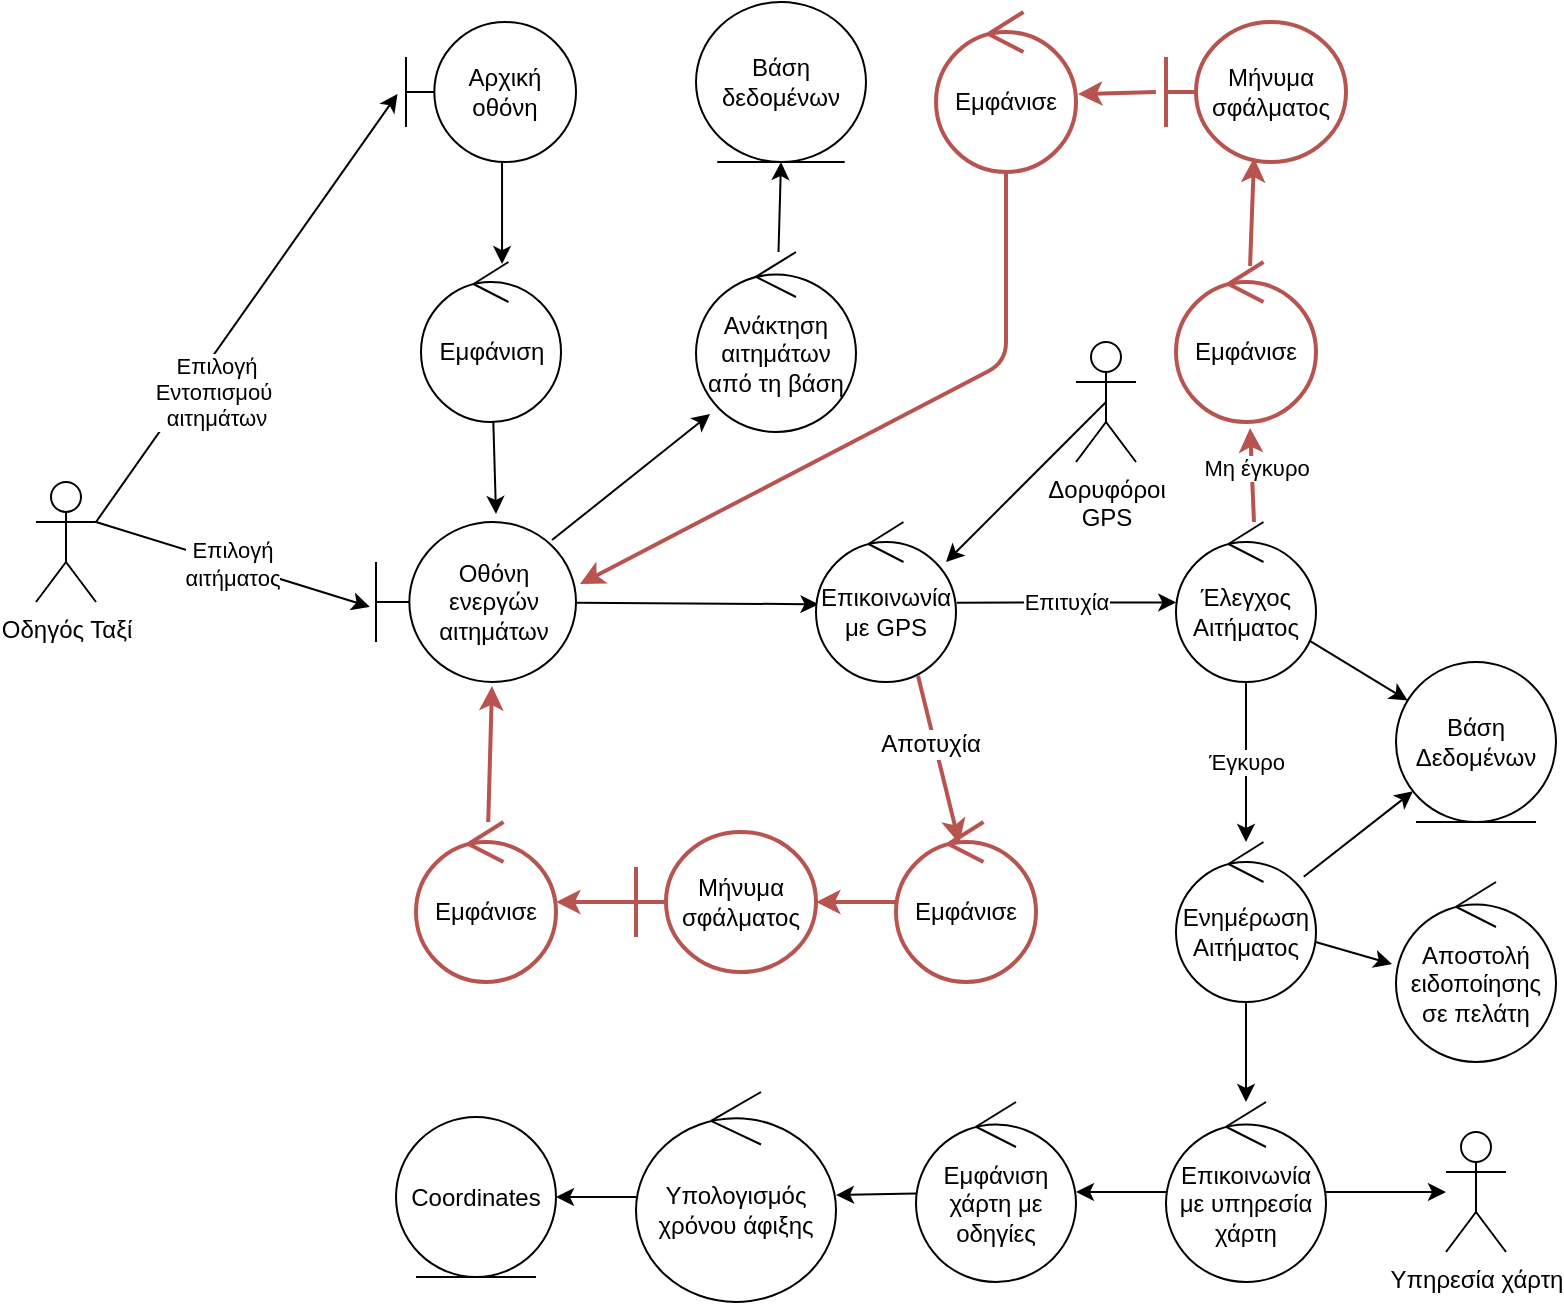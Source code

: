 <mxfile>
    <diagram id="HZ-KQJHCBMyUMtJh_XOQ" name="Page-1">
        <mxGraphModel dx="2034" dy="1139" grid="1" gridSize="10" guides="1" tooltips="1" connect="1" arrows="1" fold="1" page="1" pageScale="1" pageWidth="850" pageHeight="1100" math="0" shadow="0">
            <root>
                <mxCell id="0"/>
                <mxCell id="1" parent="0"/>
                <mxCell id="35" value="" style="edgeStyle=none;html=1;entryX=-0.05;entryY=0.514;entryDx=0;entryDy=0;entryPerimeter=0;exitX=1;exitY=0.333;exitDx=0;exitDy=0;exitPerimeter=0;" parent="1" source="2" target="34" edge="1">
                    <mxGeometry relative="1" as="geometry"/>
                </mxCell>
                <mxCell id="37" value="Επιλογή&lt;br&gt;Εντοπισμού&amp;nbsp;&lt;br&gt;αιτημάτων" style="edgeLabel;html=1;align=center;verticalAlign=middle;resizable=0;points=[];" parent="35" vertex="1" connectable="0">
                    <mxGeometry x="-0.4" y="-2" relative="1" as="geometry">
                        <mxPoint x="13" y="-2" as="offset"/>
                    </mxGeometry>
                </mxCell>
                <mxCell id="50" value="Επιλογή&lt;br&gt;αιτήματος" style="edgeStyle=none;html=1;exitX=1;exitY=0.333;exitDx=0;exitDy=0;exitPerimeter=0;entryX=-0.031;entryY=0.53;entryDx=0;entryDy=0;entryPerimeter=0;" parent="1" source="2" target="3" edge="1">
                    <mxGeometry relative="1" as="geometry"/>
                </mxCell>
                <mxCell id="2" value="Οδηγός Ταξί" style="shape=umlActor;verticalLabelPosition=bottom;verticalAlign=top;html=1;" parent="1" vertex="1">
                    <mxGeometry x="-40" y="420" width="30" height="60" as="geometry"/>
                </mxCell>
                <mxCell id="6" style="edgeStyle=none;html=1;entryX=0.018;entryY=0.514;entryDx=0;entryDy=0;entryPerimeter=0;" parent="1" source="3" target="71" edge="1">
                    <mxGeometry relative="1" as="geometry">
                        <mxPoint x="350" y="510" as="targetPoint"/>
                    </mxGeometry>
                </mxCell>
                <mxCell id="128" style="edgeStyle=none;html=1;entryX=0.088;entryY=0.9;entryDx=0;entryDy=0;entryPerimeter=0;exitX=0.88;exitY=0.113;exitDx=0;exitDy=0;exitPerimeter=0;" edge="1" parent="1" source="3" target="124">
                    <mxGeometry relative="1" as="geometry"/>
                </mxCell>
                <mxCell id="3" value="Οθόνη ενεργών αιτημάτων" style="shape=umlBoundary;whiteSpace=wrap;html=1;" parent="1" vertex="1">
                    <mxGeometry x="130" y="440" width="100" height="80" as="geometry"/>
                </mxCell>
                <mxCell id="7" value="Επιτυχία" style="edgeStyle=none;html=1;entryX=0.002;entryY=0.503;entryDx=0;entryDy=0;entryPerimeter=0;exitX=1.005;exitY=0.504;exitDx=0;exitDy=0;exitPerimeter=0;" parent="1" source="71" target="11" edge="1">
                    <mxGeometry relative="1" as="geometry">
                        <mxPoint x="528.32" y="481.92" as="targetPoint"/>
                        <mxPoint x="424.997" y="510.526" as="sourcePoint"/>
                    </mxGeometry>
                </mxCell>
                <mxCell id="14" value="" style="edgeStyle=none;html=1;" parent="1" source="11" target="13" edge="1">
                    <mxGeometry relative="1" as="geometry"/>
                </mxCell>
                <mxCell id="16" value="Έγκυρο" style="edgeStyle=none;html=1;" parent="1" source="11" target="15" edge="1">
                    <mxGeometry relative="1" as="geometry"/>
                </mxCell>
                <mxCell id="11" value="Έλεγχος Αιτήματος" style="ellipse;shape=umlControl;whiteSpace=wrap;html=1;" parent="1" vertex="1">
                    <mxGeometry x="530" y="440" width="70" height="80" as="geometry"/>
                </mxCell>
                <mxCell id="13" value="Βάση Δεδομένων" style="ellipse;shape=umlEntity;whiteSpace=wrap;html=1;" parent="1" vertex="1">
                    <mxGeometry x="640" y="510" width="80" height="80" as="geometry"/>
                </mxCell>
                <mxCell id="17" style="edgeStyle=none;html=1;" parent="1" source="15" target="13" edge="1">
                    <mxGeometry relative="1" as="geometry"/>
                </mxCell>
                <mxCell id="112" value="" style="edgeStyle=none;html=1;endArrow=classic;endFill=1;" parent="1" source="15" target="111" edge="1">
                    <mxGeometry relative="1" as="geometry"/>
                </mxCell>
                <mxCell id="131" style="edgeStyle=none;html=1;entryX=-0.025;entryY=0.456;entryDx=0;entryDy=0;entryPerimeter=0;" edge="1" parent="1" source="15" target="122">
                    <mxGeometry relative="1" as="geometry"/>
                </mxCell>
                <mxCell id="15" value="Ενημέρωση Αιτήματος" style="ellipse;shape=umlControl;whiteSpace=wrap;html=1;" parent="1" vertex="1">
                    <mxGeometry x="530" y="600" width="70" height="80" as="geometry"/>
                </mxCell>
                <mxCell id="38" value="Εμφάνιση" style="ellipse;shape=umlControl;whiteSpace=wrap;html=1;" parent="1" vertex="1">
                    <mxGeometry x="152.5" y="310" width="70" height="80" as="geometry"/>
                </mxCell>
                <mxCell id="103" style="edgeStyle=none;html=1;entryX=0.929;entryY=0.25;entryDx=0;entryDy=0;entryPerimeter=0;exitX=0.5;exitY=0.5;exitDx=0;exitDy=0;exitPerimeter=0;" parent="1" source="45" target="71" edge="1">
                    <mxGeometry relative="1" as="geometry"/>
                </mxCell>
                <mxCell id="45" value="Δορυφόροι&lt;br&gt;GPS" style="shape=umlActor;verticalLabelPosition=bottom;verticalAlign=top;html=1;" parent="1" vertex="1">
                    <mxGeometry x="480" y="350" width="30" height="60" as="geometry"/>
                </mxCell>
                <mxCell id="127" style="edgeStyle=none;html=1;entryX=0.579;entryY=0.013;entryDx=0;entryDy=0;entryPerimeter=0;exitX=0.565;exitY=1;exitDx=0;exitDy=0;exitPerimeter=0;" edge="1" parent="1" source="34" target="38">
                    <mxGeometry relative="1" as="geometry"/>
                </mxCell>
                <mxCell id="34" value="Αρχική οθόνη" style="shape=umlBoundary;whiteSpace=wrap;html=1;" parent="1" vertex="1">
                    <mxGeometry x="145" y="190" width="85" height="70" as="geometry"/>
                </mxCell>
                <mxCell id="49" style="edgeStyle=none;html=1;entryX=0.6;entryY=-0.05;entryDx=0;entryDy=0;entryPerimeter=0;" parent="1" source="38" target="3" edge="1">
                    <mxGeometry relative="1" as="geometry"/>
                </mxCell>
                <mxCell id="71" value="Επικοινωνία με GPS" style="ellipse;shape=umlControl;whiteSpace=wrap;html=1;" parent="1" vertex="1">
                    <mxGeometry x="350" y="440" width="70" height="80" as="geometry"/>
                </mxCell>
                <mxCell id="87" style="edgeStyle=none;html=1;strokeWidth=2;fontSize=12;fillColor=none;strokeColor=#b85450;exitX=0.557;exitY=0;exitDx=0;exitDy=0;exitPerimeter=0;entryX=0.529;entryY=1.038;entryDx=0;entryDy=0;entryPerimeter=0;" parent="1" source="11" target="89" edge="1">
                    <mxGeometry relative="1" as="geometry">
                        <mxPoint x="401.0" y="680" as="sourcePoint"/>
                        <mxPoint x="670" y="420" as="targetPoint"/>
                        <Array as="points"/>
                    </mxGeometry>
                </mxCell>
                <mxCell id="88" value="Μη έγκυρο" style="edgeLabel;html=1;align=center;verticalAlign=middle;resizable=0;points=[];" parent="87" connectable="0" vertex="1">
                    <mxGeometry x="0.455" y="-3" relative="1" as="geometry">
                        <mxPoint x="-1" y="7" as="offset"/>
                    </mxGeometry>
                </mxCell>
                <mxCell id="89" value="Εμφάνισε" style="ellipse;shape=umlControl;whiteSpace=wrap;html=1;fillColor=none;strokeColor=#b85450;strokeWidth=2;" parent="1" vertex="1">
                    <mxGeometry x="530" y="310" width="70" height="80" as="geometry"/>
                </mxCell>
                <mxCell id="90" style="edgeStyle=none;html=1;strokeWidth=2;fontSize=12;fillColor=none;strokeColor=#b85450;exitX=0.529;exitY=0.025;exitDx=0;exitDy=0;exitPerimeter=0;entryX=0.489;entryY=0.971;entryDx=0;entryDy=0;entryPerimeter=0;" parent="1" source="89" target="91" edge="1">
                    <mxGeometry relative="1" as="geometry">
                        <mxPoint x="460" y="712.5" as="sourcePoint"/>
                        <mxPoint x="370" y="610" as="targetPoint"/>
                        <Array as="points"/>
                    </mxGeometry>
                </mxCell>
                <mxCell id="91" value="Μήνυμα σφάλματος" style="shape=umlBoundary;whiteSpace=wrap;html=1;fillColor=none;strokeColor=#b85450;strokeWidth=2;" parent="1" vertex="1">
                    <mxGeometry x="525" y="190.0" width="90" height="70" as="geometry"/>
                </mxCell>
                <mxCell id="92" value="Εμφάνισε" style="ellipse;shape=umlControl;whiteSpace=wrap;html=1;fillColor=none;strokeColor=#b85450;strokeWidth=2;" parent="1" vertex="1">
                    <mxGeometry x="410" y="185" width="70" height="80" as="geometry"/>
                </mxCell>
                <mxCell id="93" style="edgeStyle=none;html=1;strokeWidth=2;fontSize=12;fillColor=none;strokeColor=#b85450;exitX=-0.056;exitY=0.5;exitDx=0;exitDy=0;exitPerimeter=0;entryX=1.014;entryY=0.513;entryDx=0;entryDy=0;entryPerimeter=0;" parent="1" source="91" target="92" edge="1">
                    <mxGeometry relative="1" as="geometry">
                        <mxPoint x="260.0" y="660.97" as="sourcePoint"/>
                        <mxPoint x="218" y="608" as="targetPoint"/>
                        <Array as="points"/>
                    </mxGeometry>
                </mxCell>
                <mxCell id="94" style="edgeStyle=none;html=1;strokeWidth=2;fontSize=12;fillColor=none;strokeColor=#b85450;exitX=0.5;exitY=1.013;exitDx=0;exitDy=0;exitPerimeter=0;entryX=1.02;entryY=0.388;entryDx=0;entryDy=0;entryPerimeter=0;" parent="1" source="92" target="3" edge="1">
                    <mxGeometry relative="1" as="geometry">
                        <mxPoint x="250.97" y="550.97" as="sourcePoint"/>
                        <mxPoint x="210.0" y="550.0" as="targetPoint"/>
                        <Array as="points">
                            <mxPoint x="445" y="360"/>
                        </Array>
                    </mxGeometry>
                </mxCell>
                <mxCell id="96" value="Αποτυχία" style="edgeStyle=none;html=1;strokeWidth=2;fontSize=12;fillColor=none;strokeColor=#b85450;entryX=0.452;entryY=0.134;entryDx=0;entryDy=0;entryPerimeter=0;exitX=0.729;exitY=0.963;exitDx=0;exitDy=0;exitPerimeter=0;" parent="1" source="71" target="98" edge="1">
                    <mxGeometry x="-0.201" y="-2" relative="1" as="geometry">
                        <mxPoint x="640" y="350" as="sourcePoint"/>
                        <mxPoint x="500" y="350.0" as="targetPoint"/>
                        <Array as="points"/>
                        <mxPoint as="offset"/>
                    </mxGeometry>
                </mxCell>
                <mxCell id="107" value="" style="edgeStyle=none;html=1;endArrow=classic;endFill=1;fontSize=12;strokeColor=#b85450;strokeWidth=2;fillColor=none;" parent="1" source="98" target="106" edge="1">
                    <mxGeometry relative="1" as="geometry"/>
                </mxCell>
                <mxCell id="98" value="Εμφάνισε" style="ellipse;shape=umlControl;whiteSpace=wrap;html=1;fillColor=none;strokeColor=#b85450;strokeWidth=2;" parent="1" vertex="1">
                    <mxGeometry x="390" y="590" width="70" height="80" as="geometry"/>
                </mxCell>
                <mxCell id="109" value="" style="edgeStyle=none;html=1;endArrow=classic;endFill=1;fontSize=12;strokeColor=#b85450;strokeWidth=2;fillColor=none;" parent="1" source="106" target="108" edge="1">
                    <mxGeometry relative="1" as="geometry"/>
                </mxCell>
                <mxCell id="106" value="Μήνυμα σφάλματος" style="shape=umlBoundary;whiteSpace=wrap;html=1;fillColor=none;strokeColor=#b85450;strokeWidth=2;" parent="1" vertex="1">
                    <mxGeometry x="260" y="595.0" width="90" height="70" as="geometry"/>
                </mxCell>
                <mxCell id="110" style="edgeStyle=none;html=1;entryX=0.58;entryY=1.025;entryDx=0;entryDy=0;entryPerimeter=0;endArrow=classic;endFill=1;fontSize=12;strokeColor=#b85450;strokeWidth=2;fillColor=none;" parent="1" source="108" target="3" edge="1">
                    <mxGeometry relative="1" as="geometry"/>
                </mxCell>
                <mxCell id="108" value="Εμφάνισε" style="ellipse;shape=umlControl;whiteSpace=wrap;html=1;fillColor=none;strokeColor=#b85450;strokeWidth=2;" parent="1" vertex="1">
                    <mxGeometry x="150" y="590" width="70" height="80" as="geometry"/>
                </mxCell>
                <mxCell id="114" value="" style="edgeStyle=none;html=1;endArrow=classic;endFill=1;" parent="1" source="111" target="113" edge="1">
                    <mxGeometry relative="1" as="geometry"/>
                </mxCell>
                <mxCell id="116" value="" style="edgeStyle=none;html=1;endArrow=classic;endFill=1;" parent="1" source="111" target="115" edge="1">
                    <mxGeometry relative="1" as="geometry"/>
                </mxCell>
                <mxCell id="111" value="Επικοινωνία με υπηρεσία χάρτη" style="ellipse;shape=umlControl;whiteSpace=wrap;html=1;" parent="1" vertex="1">
                    <mxGeometry x="525" y="730" width="80" height="90" as="geometry"/>
                </mxCell>
                <mxCell id="118" value="" style="edgeStyle=none;html=1;endArrow=classic;endFill=1;" parent="1" source="113" target="117" edge="1">
                    <mxGeometry relative="1" as="geometry"/>
                </mxCell>
                <mxCell id="113" value="Εμφάνιση χάρτη με οδηγίες" style="ellipse;shape=umlControl;whiteSpace=wrap;html=1;" parent="1" vertex="1">
                    <mxGeometry x="400" y="730" width="80" height="90" as="geometry"/>
                </mxCell>
                <mxCell id="115" value="Υπηρεσία χάρτη" style="shape=umlActor;verticalLabelPosition=bottom;verticalAlign=top;html=1;" parent="1" vertex="1">
                    <mxGeometry x="665" y="745" width="30" height="60" as="geometry"/>
                </mxCell>
                <mxCell id="121" value="" style="edgeStyle=none;html=1;endArrow=classic;endFill=1;" parent="1" source="117" target="120" edge="1">
                    <mxGeometry relative="1" as="geometry"/>
                </mxCell>
                <mxCell id="117" value="Υπολογισμός χρόνου άφιξης" style="ellipse;shape=umlControl;whiteSpace=wrap;html=1;" parent="1" vertex="1">
                    <mxGeometry x="260" y="725" width="100" height="105" as="geometry"/>
                </mxCell>
                <mxCell id="120" value="Coordinates" style="ellipse;shape=umlEntity;whiteSpace=wrap;html=1;" parent="1" vertex="1">
                    <mxGeometry x="140" y="737.5" width="80" height="80" as="geometry"/>
                </mxCell>
                <mxCell id="122" value="Αποστολή ειδοποίησης σε πελάτη" style="ellipse;shape=umlControl;whiteSpace=wrap;html=1;" parent="1" vertex="1">
                    <mxGeometry x="640" y="620" width="80" height="90" as="geometry"/>
                </mxCell>
                <mxCell id="130" style="edgeStyle=none;html=1;entryX=0.5;entryY=1;entryDx=0;entryDy=0;" edge="1" parent="1" source="124" target="129">
                    <mxGeometry relative="1" as="geometry"/>
                </mxCell>
                <mxCell id="124" value="Ανάκτηση αιτημάτων από τη βάση" style="ellipse;shape=umlControl;whiteSpace=wrap;html=1;" parent="1" vertex="1">
                    <mxGeometry x="290" y="305" width="80" height="90" as="geometry"/>
                </mxCell>
                <mxCell id="129" value="Βάση δεδομένων" style="ellipse;shape=umlEntity;whiteSpace=wrap;html=1;" vertex="1" parent="1">
                    <mxGeometry x="290" y="180" width="85" height="80" as="geometry"/>
                </mxCell>
            </root>
        </mxGraphModel>
    </diagram>
</mxfile>